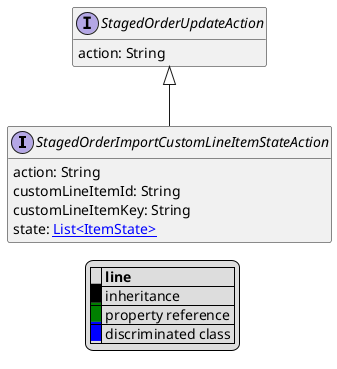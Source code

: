 @startuml

hide empty fields
hide empty methods
legend
|= |= line |
|<back:black>   </back>| inheritance |
|<back:green>   </back>| property reference |
|<back:blue>   </back>| discriminated class |
endlegend
interface StagedOrderImportCustomLineItemStateAction [[StagedOrderImportCustomLineItemStateAction.svg]] extends StagedOrderUpdateAction {
    action: String
    customLineItemId: String
    customLineItemKey: String
    state: [[ItemState.svg List<ItemState>]]
}
interface StagedOrderUpdateAction [[StagedOrderUpdateAction.svg]]  {
    action: String
}





@enduml
